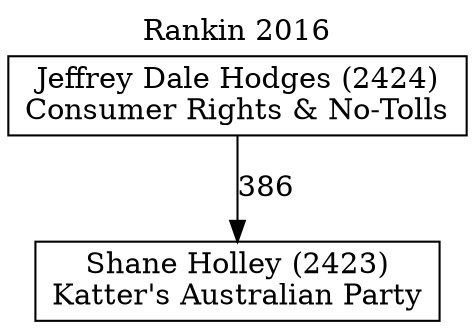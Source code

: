 // House preference flow
digraph "Shane Holley (2423)_Rankin_2016" {
	graph [label="Rankin 2016" labelloc=t mclimit=10]
	node [shape=box]
	"Shane Holley (2423)" [label="Shane Holley (2423)
Katter's Australian Party"]
	"Jeffrey Dale Hodges (2424)" [label="Jeffrey Dale Hodges (2424)
Consumer Rights & No-Tolls"]
	"Jeffrey Dale Hodges (2424)" -> "Shane Holley (2423)" [label=386]
}

